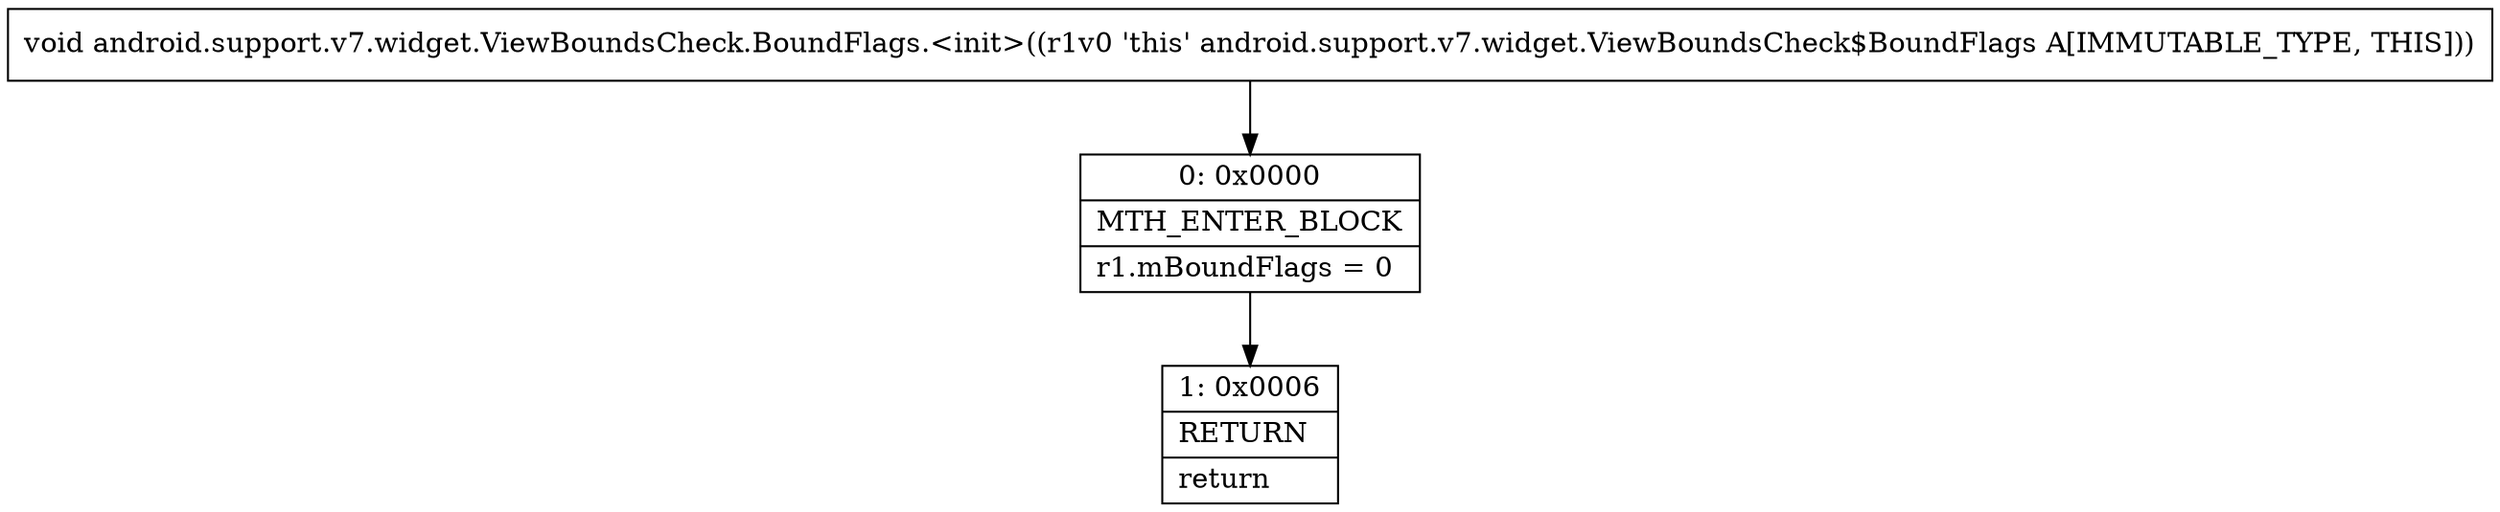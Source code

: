 digraph "CFG forandroid.support.v7.widget.ViewBoundsCheck.BoundFlags.\<init\>()V" {
Node_0 [shape=record,label="{0\:\ 0x0000|MTH_ENTER_BLOCK\l|r1.mBoundFlags = 0\l}"];
Node_1 [shape=record,label="{1\:\ 0x0006|RETURN\l|return\l}"];
MethodNode[shape=record,label="{void android.support.v7.widget.ViewBoundsCheck.BoundFlags.\<init\>((r1v0 'this' android.support.v7.widget.ViewBoundsCheck$BoundFlags A[IMMUTABLE_TYPE, THIS])) }"];
MethodNode -> Node_0;
Node_0 -> Node_1;
}

